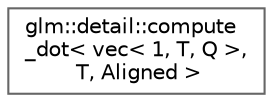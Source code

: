 digraph "Graphical Class Hierarchy"
{
 // LATEX_PDF_SIZE
  bgcolor="transparent";
  edge [fontname=Helvetica,fontsize=10,labelfontname=Helvetica,labelfontsize=10];
  node [fontname=Helvetica,fontsize=10,shape=box,height=0.2,width=0.4];
  rankdir="LR";
  Node0 [id="Node000000",label="glm::detail::compute\l_dot\< vec\< 1, T, Q \>,\l T, Aligned \>",height=0.2,width=0.4,color="grey40", fillcolor="white", style="filled",URL="$structglm_1_1detail_1_1compute__dot_3_01vec_3_011_00_01_t_00_01_q_01_4_00_01_t_00_01_aligned_01_4.html",tooltip=" "];
}
